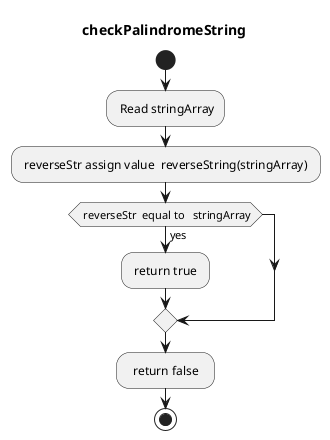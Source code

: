 

@startuml.
title checkPalindromeString
start
: Read stringArray;

: reverseStr assign value  reverseString(stringArray) ; 
if ( reverseStr  equal to   stringArray)  then (yes)
: return true ;  
endif
:  return false  ; 
stop
@enduml